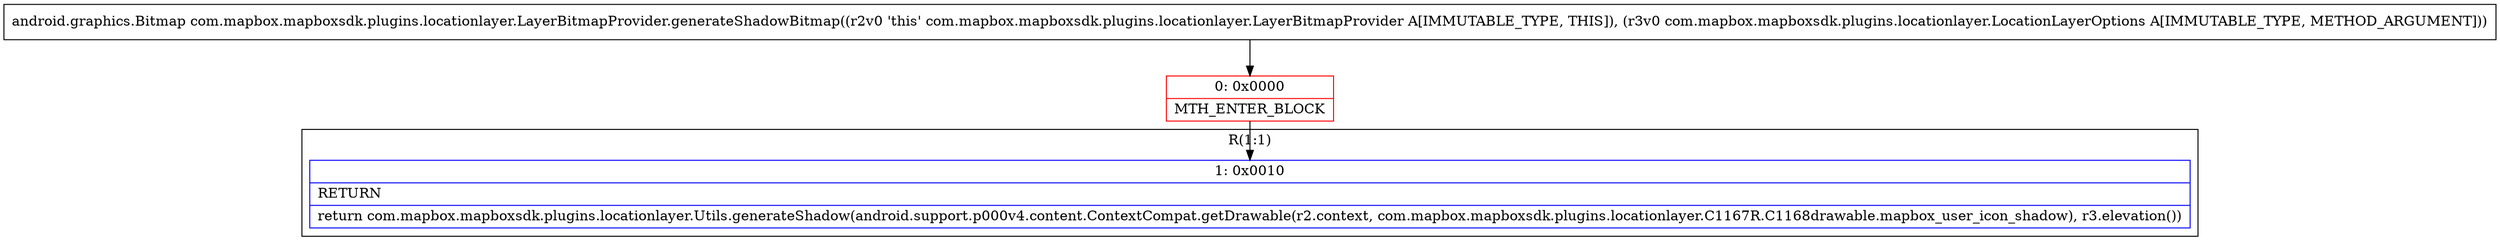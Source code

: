 digraph "CFG forcom.mapbox.mapboxsdk.plugins.locationlayer.LayerBitmapProvider.generateShadowBitmap(Lcom\/mapbox\/mapboxsdk\/plugins\/locationlayer\/LocationLayerOptions;)Landroid\/graphics\/Bitmap;" {
subgraph cluster_Region_1857013524 {
label = "R(1:1)";
node [shape=record,color=blue];
Node_1 [shape=record,label="{1\:\ 0x0010|RETURN\l|return com.mapbox.mapboxsdk.plugins.locationlayer.Utils.generateShadow(android.support.p000v4.content.ContextCompat.getDrawable(r2.context, com.mapbox.mapboxsdk.plugins.locationlayer.C1167R.C1168drawable.mapbox_user_icon_shadow), r3.elevation())\l}"];
}
Node_0 [shape=record,color=red,label="{0\:\ 0x0000|MTH_ENTER_BLOCK\l}"];
MethodNode[shape=record,label="{android.graphics.Bitmap com.mapbox.mapboxsdk.plugins.locationlayer.LayerBitmapProvider.generateShadowBitmap((r2v0 'this' com.mapbox.mapboxsdk.plugins.locationlayer.LayerBitmapProvider A[IMMUTABLE_TYPE, THIS]), (r3v0 com.mapbox.mapboxsdk.plugins.locationlayer.LocationLayerOptions A[IMMUTABLE_TYPE, METHOD_ARGUMENT])) }"];
MethodNode -> Node_0;
Node_0 -> Node_1;
}

